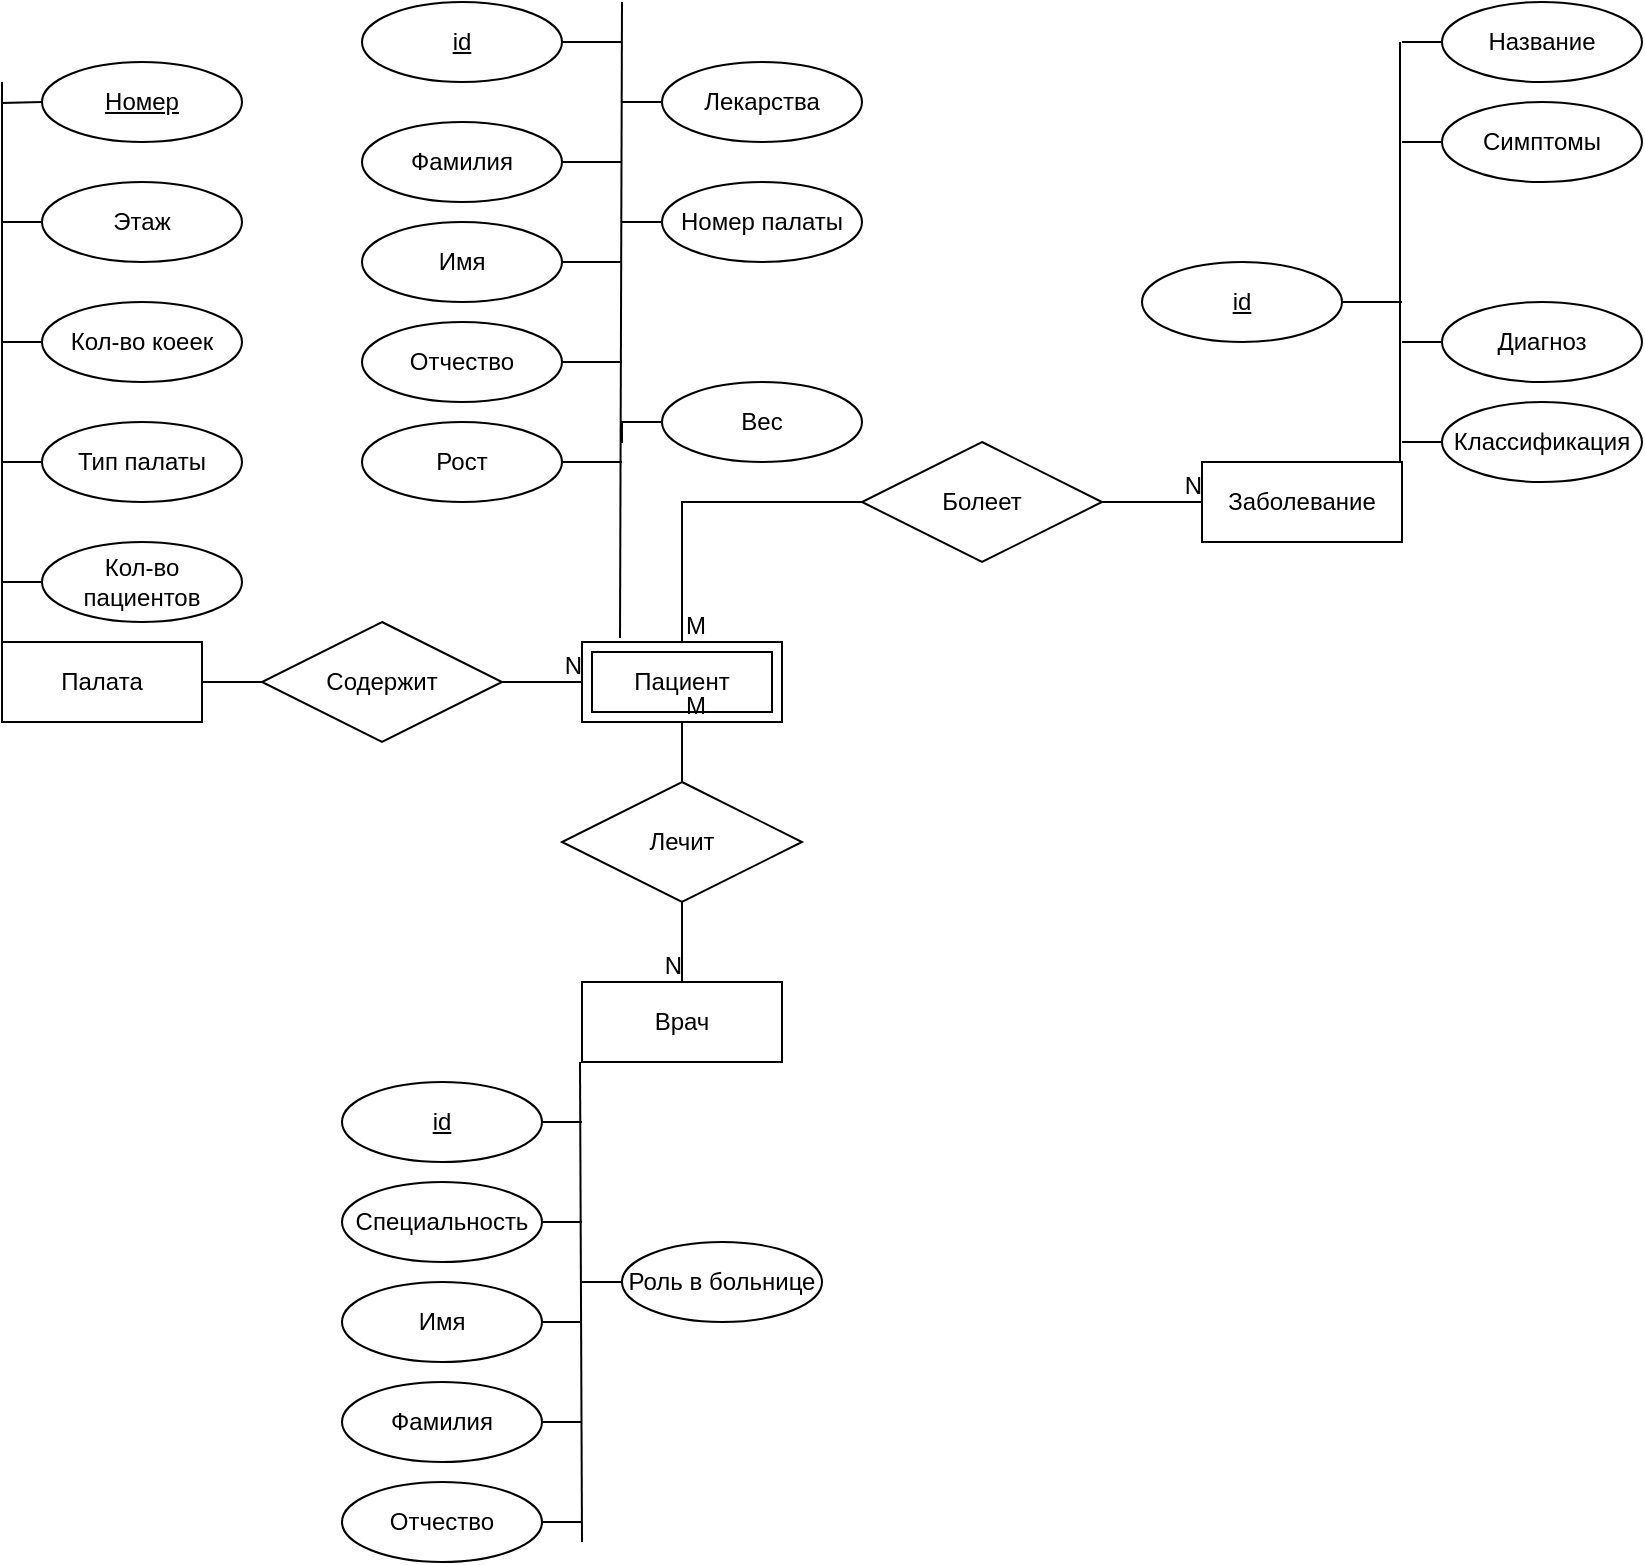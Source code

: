 <mxfile version="20.8.20" type="device"><diagram id="vlpkgMdEMgH9VOX5dHiI" name="Page-1"><mxGraphModel dx="1422" dy="2931" grid="1" gridSize="10" guides="1" tooltips="1" connect="1" arrows="1" fold="1" page="1" pageScale="1" pageWidth="850" pageHeight="1100" math="0" shadow="0"><root><mxCell id="0"/><mxCell id="1" parent="0"/><mxCell id="gPhhukDK_Y_oDujhNIIJ-1" value="Пациент" style="shape=ext;margin=3;double=1;whiteSpace=wrap;html=1;align=center;" parent="1" vertex="1"><mxGeometry x="330" y="260" width="100" height="40" as="geometry"/></mxCell><mxCell id="gPhhukDK_Y_oDujhNIIJ-2" value="Палата" style="whiteSpace=wrap;html=1;align=center;" parent="1" vertex="1"><mxGeometry x="40" y="260" width="100" height="40" as="geometry"/></mxCell><mxCell id="gPhhukDK_Y_oDujhNIIJ-3" value="Врач" style="whiteSpace=wrap;html=1;align=center;" parent="1" vertex="1"><mxGeometry x="330" y="430" width="100" height="40" as="geometry"/></mxCell><mxCell id="gPhhukDK_Y_oDujhNIIJ-4" value="Заболевание" style="whiteSpace=wrap;html=1;align=center;" parent="1" vertex="1"><mxGeometry x="640" y="170" width="100" height="40" as="geometry"/></mxCell><mxCell id="gPhhukDK_Y_oDujhNIIJ-9" value="" style="endArrow=none;html=1;rounded=0;entryX=0.5;entryY=0;entryDx=0;entryDy=0;exitX=0.5;exitY=1;exitDx=0;exitDy=0;" parent="1" source="gPhhukDK_Y_oDujhNIIJ-1" target="gPhhukDK_Y_oDujhNIIJ-3" edge="1"><mxGeometry relative="1" as="geometry"><mxPoint x="340" y="290" as="sourcePoint"/><mxPoint x="500" y="290" as="targetPoint"/></mxGeometry></mxCell><mxCell id="gPhhukDK_Y_oDujhNIIJ-10" value="M" style="resizable=0;html=1;align=left;verticalAlign=bottom;" parent="gPhhukDK_Y_oDujhNIIJ-9" connectable="0" vertex="1"><mxGeometry x="-1" relative="1" as="geometry"/></mxCell><mxCell id="gPhhukDK_Y_oDujhNIIJ-11" value="N" style="resizable=0;html=1;align=right;verticalAlign=bottom;" parent="gPhhukDK_Y_oDujhNIIJ-9" connectable="0" vertex="1"><mxGeometry x="1" relative="1" as="geometry"/></mxCell><mxCell id="gPhhukDK_Y_oDujhNIIJ-12" value="Лечит" style="shape=rhombus;perimeter=rhombusPerimeter;whiteSpace=wrap;html=1;align=center;" parent="1" vertex="1"><mxGeometry x="320" y="330" width="120" height="60" as="geometry"/></mxCell><mxCell id="gPhhukDK_Y_oDujhNIIJ-13" value="" style="endArrow=none;html=1;rounded=0;exitX=1;exitY=0.5;exitDx=0;exitDy=0;entryX=0;entryY=0.5;entryDx=0;entryDy=0;startArrow=none;" parent="1" source="gPhhukDK_Y_oDujhNIIJ-15" target="gPhhukDK_Y_oDujhNIIJ-1" edge="1"><mxGeometry relative="1" as="geometry"><mxPoint x="340" y="290" as="sourcePoint"/><mxPoint x="500" y="290" as="targetPoint"/></mxGeometry></mxCell><mxCell id="gPhhukDK_Y_oDujhNIIJ-14" value="N" style="resizable=0;html=1;align=right;verticalAlign=bottom;" parent="gPhhukDK_Y_oDujhNIIJ-13" connectable="0" vertex="1"><mxGeometry x="1" relative="1" as="geometry"/></mxCell><mxCell id="gPhhukDK_Y_oDujhNIIJ-15" value="Содержит" style="shape=rhombus;perimeter=rhombusPerimeter;whiteSpace=wrap;html=1;align=center;" parent="1" vertex="1"><mxGeometry x="170" y="250" width="120" height="60" as="geometry"/></mxCell><mxCell id="gPhhukDK_Y_oDujhNIIJ-16" value="" style="endArrow=none;html=1;rounded=0;exitX=1;exitY=0.5;exitDx=0;exitDy=0;entryX=0;entryY=0.5;entryDx=0;entryDy=0;" parent="1" source="gPhhukDK_Y_oDujhNIIJ-2" target="gPhhukDK_Y_oDujhNIIJ-15" edge="1"><mxGeometry relative="1" as="geometry"><mxPoint x="140" y="280" as="sourcePoint"/><mxPoint x="330" y="280" as="targetPoint"/></mxGeometry></mxCell><mxCell id="gPhhukDK_Y_oDujhNIIJ-18" value="" style="endArrow=none;html=1;rounded=0;entryX=0;entryY=0.5;entryDx=0;entryDy=0;exitX=0.5;exitY=0;exitDx=0;exitDy=0;" parent="1" source="gPhhukDK_Y_oDujhNIIJ-1" target="gPhhukDK_Y_oDujhNIIJ-4" edge="1"><mxGeometry relative="1" as="geometry"><mxPoint x="340" y="290" as="sourcePoint"/><mxPoint x="500" y="290" as="targetPoint"/><Array as="points"><mxPoint x="380" y="190"/></Array></mxGeometry></mxCell><mxCell id="gPhhukDK_Y_oDujhNIIJ-19" value="M" style="resizable=0;html=1;align=left;verticalAlign=bottom;" parent="gPhhukDK_Y_oDujhNIIJ-18" connectable="0" vertex="1"><mxGeometry x="-1" relative="1" as="geometry"/></mxCell><mxCell id="gPhhukDK_Y_oDujhNIIJ-20" value="N" style="resizable=0;html=1;align=right;verticalAlign=bottom;" parent="gPhhukDK_Y_oDujhNIIJ-18" connectable="0" vertex="1"><mxGeometry x="1" relative="1" as="geometry"/></mxCell><mxCell id="gPhhukDK_Y_oDujhNIIJ-24" value="Болеет" style="shape=rhombus;perimeter=rhombusPerimeter;whiteSpace=wrap;html=1;align=center;" parent="1" vertex="1"><mxGeometry x="470" y="160" width="120" height="60" as="geometry"/></mxCell><mxCell id="gPhhukDK_Y_oDujhNIIJ-29" value="" style="endArrow=none;html=1;rounded=0;entryX=0.19;entryY=-0.05;entryDx=0;entryDy=0;entryPerimeter=0;" parent="1" target="gPhhukDK_Y_oDujhNIIJ-1" edge="1"><mxGeometry relative="1" as="geometry"><mxPoint x="350" y="-60" as="sourcePoint"/><mxPoint x="320" y="200" as="targetPoint"/></mxGeometry></mxCell><mxCell id="gPhhukDK_Y_oDujhNIIJ-30" value="" style="endArrow=none;html=1;rounded=0;entryX=0.25;entryY=0;entryDx=0;entryDy=0;" parent="1" edge="1"><mxGeometry relative="1" as="geometry"><mxPoint x="40" y="-20" as="sourcePoint"/><mxPoint x="40" y="260" as="targetPoint"/></mxGeometry></mxCell><mxCell id="gPhhukDK_Y_oDujhNIIJ-31" value="" style="endArrow=none;html=1;rounded=0;" parent="1" edge="1"><mxGeometry relative="1" as="geometry"><mxPoint x="329" y="470" as="sourcePoint"/><mxPoint x="330" y="710" as="targetPoint"/></mxGeometry></mxCell><mxCell id="gPhhukDK_Y_oDujhNIIJ-32" value="" style="endArrow=none;html=1;rounded=0;entryX=0.25;entryY=0;entryDx=0;entryDy=0;" parent="1" edge="1"><mxGeometry relative="1" as="geometry"><mxPoint x="739" y="-40" as="sourcePoint"/><mxPoint x="739" y="170" as="targetPoint"/></mxGeometry></mxCell><mxCell id="gPhhukDK_Y_oDujhNIIJ-43" style="edgeStyle=orthogonalEdgeStyle;rounded=0;orthogonalLoop=1;jettySize=auto;html=1;exitX=0;exitY=0.5;exitDx=0;exitDy=0;endArrow=none;endFill=0;" parent="1" edge="1"><mxGeometry relative="1" as="geometry"><mxPoint x="40" y="50" as="targetPoint"/><mxPoint x="60" y="-10" as="sourcePoint"/></mxGeometry></mxCell><mxCell id="gPhhukDK_Y_oDujhNIIJ-44" style="edgeStyle=orthogonalEdgeStyle;rounded=0;orthogonalLoop=1;jettySize=auto;html=1;exitX=0;exitY=0.5;exitDx=0;exitDy=0;endArrow=none;endFill=0;" parent="1" source="gPhhukDK_Y_oDujhNIIJ-38" edge="1"><mxGeometry relative="1" as="geometry"><mxPoint x="40" y="110" as="targetPoint"/></mxGeometry></mxCell><mxCell id="gPhhukDK_Y_oDujhNIIJ-38" value="Этаж" style="ellipse;whiteSpace=wrap;html=1;align=center;" parent="1" vertex="1"><mxGeometry x="60" y="30" width="100" height="40" as="geometry"/></mxCell><mxCell id="gPhhukDK_Y_oDujhNIIJ-45" style="edgeStyle=orthogonalEdgeStyle;rounded=0;orthogonalLoop=1;jettySize=auto;html=1;endArrow=none;endFill=0;" parent="1" source="gPhhukDK_Y_oDujhNIIJ-39" edge="1"><mxGeometry relative="1" as="geometry"><mxPoint x="40" y="170" as="targetPoint"/></mxGeometry></mxCell><mxCell id="gPhhukDK_Y_oDujhNIIJ-39" value="Кол-во коеек" style="ellipse;whiteSpace=wrap;html=1;align=center;" parent="1" vertex="1"><mxGeometry x="60" y="90" width="100" height="40" as="geometry"/></mxCell><mxCell id="CI7vouWTxn01gIGSgKMB-15" style="edgeStyle=orthogonalEdgeStyle;rounded=0;orthogonalLoop=1;jettySize=auto;html=1;endArrow=none;endFill=0;" edge="1" parent="1" source="gPhhukDK_Y_oDujhNIIJ-40"><mxGeometry relative="1" as="geometry"><mxPoint x="40" y="230" as="targetPoint"/></mxGeometry></mxCell><mxCell id="gPhhukDK_Y_oDujhNIIJ-40" value="Кол-во пациентов" style="ellipse;whiteSpace=wrap;html=1;align=center;" parent="1" vertex="1"><mxGeometry x="60" y="210" width="100" height="40" as="geometry"/></mxCell><mxCell id="gPhhukDK_Y_oDujhNIIJ-55" style="edgeStyle=orthogonalEdgeStyle;rounded=0;orthogonalLoop=1;jettySize=auto;html=1;endArrow=none;endFill=0;" parent="1" source="gPhhukDK_Y_oDujhNIIJ-47" edge="1"><mxGeometry relative="1" as="geometry"><mxPoint x="350" y="-40" as="targetPoint"/></mxGeometry></mxCell><mxCell id="gPhhukDK_Y_oDujhNIIJ-47" value="id" style="ellipse;whiteSpace=wrap;html=1;align=center;fontStyle=4;" parent="1" vertex="1"><mxGeometry x="220" y="-60" width="100" height="40" as="geometry"/></mxCell><mxCell id="gPhhukDK_Y_oDujhNIIJ-56" style="edgeStyle=orthogonalEdgeStyle;rounded=0;orthogonalLoop=1;jettySize=auto;html=1;endArrow=none;endFill=0;" parent="1" source="gPhhukDK_Y_oDujhNIIJ-48" edge="1"><mxGeometry relative="1" as="geometry"><mxPoint x="350" y="20" as="targetPoint"/></mxGeometry></mxCell><mxCell id="gPhhukDK_Y_oDujhNIIJ-48" value="Фамилия" style="ellipse;whiteSpace=wrap;html=1;align=center;" parent="1" vertex="1"><mxGeometry x="220" width="100" height="40" as="geometry"/></mxCell><mxCell id="gPhhukDK_Y_oDujhNIIJ-57" style="edgeStyle=orthogonalEdgeStyle;rounded=0;orthogonalLoop=1;jettySize=auto;html=1;endArrow=none;endFill=0;" parent="1" source="gPhhukDK_Y_oDujhNIIJ-49" edge="1"><mxGeometry relative="1" as="geometry"><mxPoint x="350" y="70" as="targetPoint"/></mxGeometry></mxCell><mxCell id="gPhhukDK_Y_oDujhNIIJ-49" value="Имя" style="ellipse;whiteSpace=wrap;html=1;align=center;" parent="1" vertex="1"><mxGeometry x="220" y="50" width="100" height="40" as="geometry"/></mxCell><mxCell id="gPhhukDK_Y_oDujhNIIJ-58" style="edgeStyle=orthogonalEdgeStyle;rounded=0;orthogonalLoop=1;jettySize=auto;html=1;endArrow=none;endFill=0;" parent="1" source="gPhhukDK_Y_oDujhNIIJ-50" edge="1"><mxGeometry relative="1" as="geometry"><mxPoint x="350" y="120" as="targetPoint"/></mxGeometry></mxCell><mxCell id="gPhhukDK_Y_oDujhNIIJ-50" value="Отчество" style="ellipse;whiteSpace=wrap;html=1;align=center;" parent="1" vertex="1"><mxGeometry x="220" y="100" width="100" height="40" as="geometry"/></mxCell><mxCell id="gPhhukDK_Y_oDujhNIIJ-70" style="edgeStyle=orthogonalEdgeStyle;rounded=0;orthogonalLoop=1;jettySize=auto;html=1;endArrow=none;endFill=0;" parent="1" edge="1"><mxGeometry relative="1" as="geometry"><mxPoint x="740" y="-40" as="targetPoint"/><mxPoint x="760" y="-40" as="sourcePoint"/></mxGeometry></mxCell><mxCell id="gPhhukDK_Y_oDujhNIIJ-71" style="edgeStyle=orthogonalEdgeStyle;rounded=0;orthogonalLoop=1;jettySize=auto;html=1;endArrow=none;endFill=0;" parent="1" source="gPhhukDK_Y_oDujhNIIJ-63" edge="1"><mxGeometry relative="1" as="geometry"><mxPoint x="740" y="10" as="targetPoint"/></mxGeometry></mxCell><mxCell id="gPhhukDK_Y_oDujhNIIJ-63" value="Симптомы" style="ellipse;whiteSpace=wrap;html=1;align=center;" parent="1" vertex="1"><mxGeometry x="760" y="-10" width="100" height="40" as="geometry"/></mxCell><mxCell id="gPhhukDK_Y_oDujhNIIJ-73" style="edgeStyle=orthogonalEdgeStyle;rounded=0;orthogonalLoop=1;jettySize=auto;html=1;endArrow=none;endFill=0;" parent="1" source="gPhhukDK_Y_oDujhNIIJ-65" edge="1"><mxGeometry relative="1" as="geometry"><mxPoint x="740" y="110" as="targetPoint"/></mxGeometry></mxCell><mxCell id="gPhhukDK_Y_oDujhNIIJ-65" value="Диагноз" style="ellipse;whiteSpace=wrap;html=1;align=center;" parent="1" vertex="1"><mxGeometry x="760" y="90" width="100" height="40" as="geometry"/></mxCell><mxCell id="gPhhukDK_Y_oDujhNIIJ-74" style="edgeStyle=orthogonalEdgeStyle;rounded=0;orthogonalLoop=1;jettySize=auto;html=1;endArrow=none;endFill=0;" parent="1" source="gPhhukDK_Y_oDujhNIIJ-68" edge="1"><mxGeometry relative="1" as="geometry"><mxPoint x="740" y="160" as="targetPoint"/></mxGeometry></mxCell><mxCell id="gPhhukDK_Y_oDujhNIIJ-68" value="Классификация" style="ellipse;whiteSpace=wrap;html=1;align=center;" parent="1" vertex="1"><mxGeometry x="760" y="140" width="100" height="40" as="geometry"/></mxCell><mxCell id="gPhhukDK_Y_oDujhNIIJ-92" style="edgeStyle=orthogonalEdgeStyle;rounded=0;orthogonalLoop=1;jettySize=auto;html=1;endArrow=none;endFill=0;" parent="1" source="gPhhukDK_Y_oDujhNIIJ-87" edge="1"><mxGeometry relative="1" as="geometry"><mxPoint x="330" y="500" as="targetPoint"/></mxGeometry></mxCell><mxCell id="gPhhukDK_Y_oDujhNIIJ-87" value="id" style="ellipse;whiteSpace=wrap;html=1;align=center;fontStyle=4;" parent="1" vertex="1"><mxGeometry x="210" y="480" width="100" height="40" as="geometry"/></mxCell><mxCell id="gPhhukDK_Y_oDujhNIIJ-93" style="edgeStyle=orthogonalEdgeStyle;rounded=0;orthogonalLoop=1;jettySize=auto;html=1;endArrow=none;endFill=0;" parent="1" source="gPhhukDK_Y_oDujhNIIJ-88" edge="1"><mxGeometry relative="1" as="geometry"><mxPoint x="330" y="550" as="targetPoint"/></mxGeometry></mxCell><mxCell id="gPhhukDK_Y_oDujhNIIJ-88" value="Специальность" style="ellipse;whiteSpace=wrap;html=1;align=center;" parent="1" vertex="1"><mxGeometry x="210" y="530" width="100" height="40" as="geometry"/></mxCell><mxCell id="gPhhukDK_Y_oDujhNIIJ-94" style="edgeStyle=orthogonalEdgeStyle;rounded=0;orthogonalLoop=1;jettySize=auto;html=1;endArrow=none;endFill=0;" parent="1" source="gPhhukDK_Y_oDujhNIIJ-89" edge="1"><mxGeometry relative="1" as="geometry"><mxPoint x="330" y="600" as="targetPoint"/></mxGeometry></mxCell><mxCell id="gPhhukDK_Y_oDujhNIIJ-89" value="Имя" style="ellipse;whiteSpace=wrap;html=1;align=center;" parent="1" vertex="1"><mxGeometry x="210" y="580" width="100" height="40" as="geometry"/></mxCell><mxCell id="gPhhukDK_Y_oDujhNIIJ-95" style="edgeStyle=orthogonalEdgeStyle;rounded=0;orthogonalLoop=1;jettySize=auto;html=1;endArrow=none;endFill=0;" parent="1" source="gPhhukDK_Y_oDujhNIIJ-90" edge="1"><mxGeometry relative="1" as="geometry"><mxPoint x="330" y="650" as="targetPoint"/></mxGeometry></mxCell><mxCell id="gPhhukDK_Y_oDujhNIIJ-90" value="Фамилия" style="ellipse;whiteSpace=wrap;html=1;align=center;" parent="1" vertex="1"><mxGeometry x="210" y="630" width="100" height="40" as="geometry"/></mxCell><mxCell id="gPhhukDK_Y_oDujhNIIJ-96" style="edgeStyle=orthogonalEdgeStyle;rounded=0;orthogonalLoop=1;jettySize=auto;html=1;endArrow=none;endFill=0;" parent="1" source="gPhhukDK_Y_oDujhNIIJ-91" edge="1"><mxGeometry relative="1" as="geometry"><mxPoint x="330" y="700" as="targetPoint"/></mxGeometry></mxCell><mxCell id="gPhhukDK_Y_oDujhNIIJ-91" value="Отчество" style="ellipse;whiteSpace=wrap;html=1;align=center;" parent="1" vertex="1"><mxGeometry x="210" y="680" width="100" height="40" as="geometry"/></mxCell><mxCell id="gPhhukDK_Y_oDujhNIIJ-98" style="edgeStyle=orthogonalEdgeStyle;rounded=0;orthogonalLoop=1;jettySize=auto;html=1;endArrow=none;endFill=0;" parent="1" source="gPhhukDK_Y_oDujhNIIJ-97" edge="1"><mxGeometry relative="1" as="geometry"><mxPoint x="350" y="50" as="targetPoint"/></mxGeometry></mxCell><mxCell id="gPhhukDK_Y_oDujhNIIJ-97" value="Номер палаты" style="ellipse;whiteSpace=wrap;html=1;align=center;" parent="1" vertex="1"><mxGeometry x="370" y="30" width="100" height="40" as="geometry"/></mxCell><mxCell id="gPhhukDK_Y_oDujhNIIJ-109" style="edgeStyle=orthogonalEdgeStyle;rounded=0;orthogonalLoop=1;jettySize=auto;html=1;endArrow=none;endFill=0;" parent="1" source="gPhhukDK_Y_oDujhNIIJ-108" edge="1"><mxGeometry relative="1" as="geometry"><mxPoint x="40" y="170" as="targetPoint"/></mxGeometry></mxCell><mxCell id="gPhhukDK_Y_oDujhNIIJ-108" value="Тип палаты" style="ellipse;whiteSpace=wrap;html=1;align=center;" parent="1" vertex="1"><mxGeometry x="60" y="150" width="100" height="40" as="geometry"/></mxCell><mxCell id="gPhhukDK_Y_oDujhNIIJ-110" value="Номер" style="ellipse;whiteSpace=wrap;html=1;align=center;fontStyle=4;" parent="1" vertex="1"><mxGeometry x="60" y="-30" width="100" height="40" as="geometry"/></mxCell><mxCell id="3" style="edgeStyle=orthogonalEdgeStyle;rounded=0;orthogonalLoop=1;jettySize=auto;html=1;endArrow=none;endFill=0;" parent="1" source="2" edge="1"><mxGeometry relative="1" as="geometry"><mxPoint x="350" y="170" as="targetPoint"/></mxGeometry></mxCell><mxCell id="2" value="Рост" style="ellipse;whiteSpace=wrap;html=1;align=center;" parent="1" vertex="1"><mxGeometry x="220" y="150" width="100" height="40" as="geometry"/></mxCell><mxCell id="6" style="edgeStyle=orthogonalEdgeStyle;rounded=0;orthogonalLoop=1;jettySize=auto;html=1;endArrow=none;endFill=0;" parent="1" source="5" edge="1"><mxGeometry relative="1" as="geometry"><mxPoint x="350" y="160" as="targetPoint"/></mxGeometry></mxCell><mxCell id="5" value="Вес" style="ellipse;whiteSpace=wrap;html=1;align=center;" parent="1" vertex="1"><mxGeometry x="370" y="130" width="100" height="40" as="geometry"/></mxCell><mxCell id="8" style="edgeStyle=orthogonalEdgeStyle;rounded=0;orthogonalLoop=1;jettySize=auto;html=1;endArrow=none;endFill=0;" parent="1" source="7" edge="1"><mxGeometry relative="1" as="geometry"><mxPoint x="330" y="580" as="targetPoint"/></mxGeometry></mxCell><mxCell id="7" value="Роль в больнице" style="ellipse;whiteSpace=wrap;html=1;align=center;" parent="1" vertex="1"><mxGeometry x="350" y="560" width="100" height="40" as="geometry"/></mxCell><mxCell id="12" style="edgeStyle=orthogonalEdgeStyle;rounded=0;orthogonalLoop=1;jettySize=auto;html=1;endArrow=none;endFill=0;" parent="1" source="11" edge="1"><mxGeometry relative="1" as="geometry"><mxPoint x="740" y="90" as="targetPoint"/></mxGeometry></mxCell><mxCell id="11" value="id" style="ellipse;whiteSpace=wrap;html=1;align=center;fontStyle=4;" parent="1" vertex="1"><mxGeometry x="610" y="70" width="100" height="40" as="geometry"/></mxCell><mxCell id="15" value="Название" style="ellipse;whiteSpace=wrap;html=1;align=center;" parent="1" vertex="1"><mxGeometry x="760" y="-60" width="100" height="40" as="geometry"/></mxCell><mxCell id="CI7vouWTxn01gIGSgKMB-17" style="edgeStyle=orthogonalEdgeStyle;rounded=0;orthogonalLoop=1;jettySize=auto;html=1;endArrow=none;endFill=0;" edge="1" parent="1" source="CI7vouWTxn01gIGSgKMB-16"><mxGeometry relative="1" as="geometry"><mxPoint x="350" y="-10" as="targetPoint"/></mxGeometry></mxCell><mxCell id="CI7vouWTxn01gIGSgKMB-16" value="Лекарства" style="ellipse;whiteSpace=wrap;html=1;align=center;" vertex="1" parent="1"><mxGeometry x="370" y="-30" width="100" height="40" as="geometry"/></mxCell></root></mxGraphModel></diagram></mxfile>
